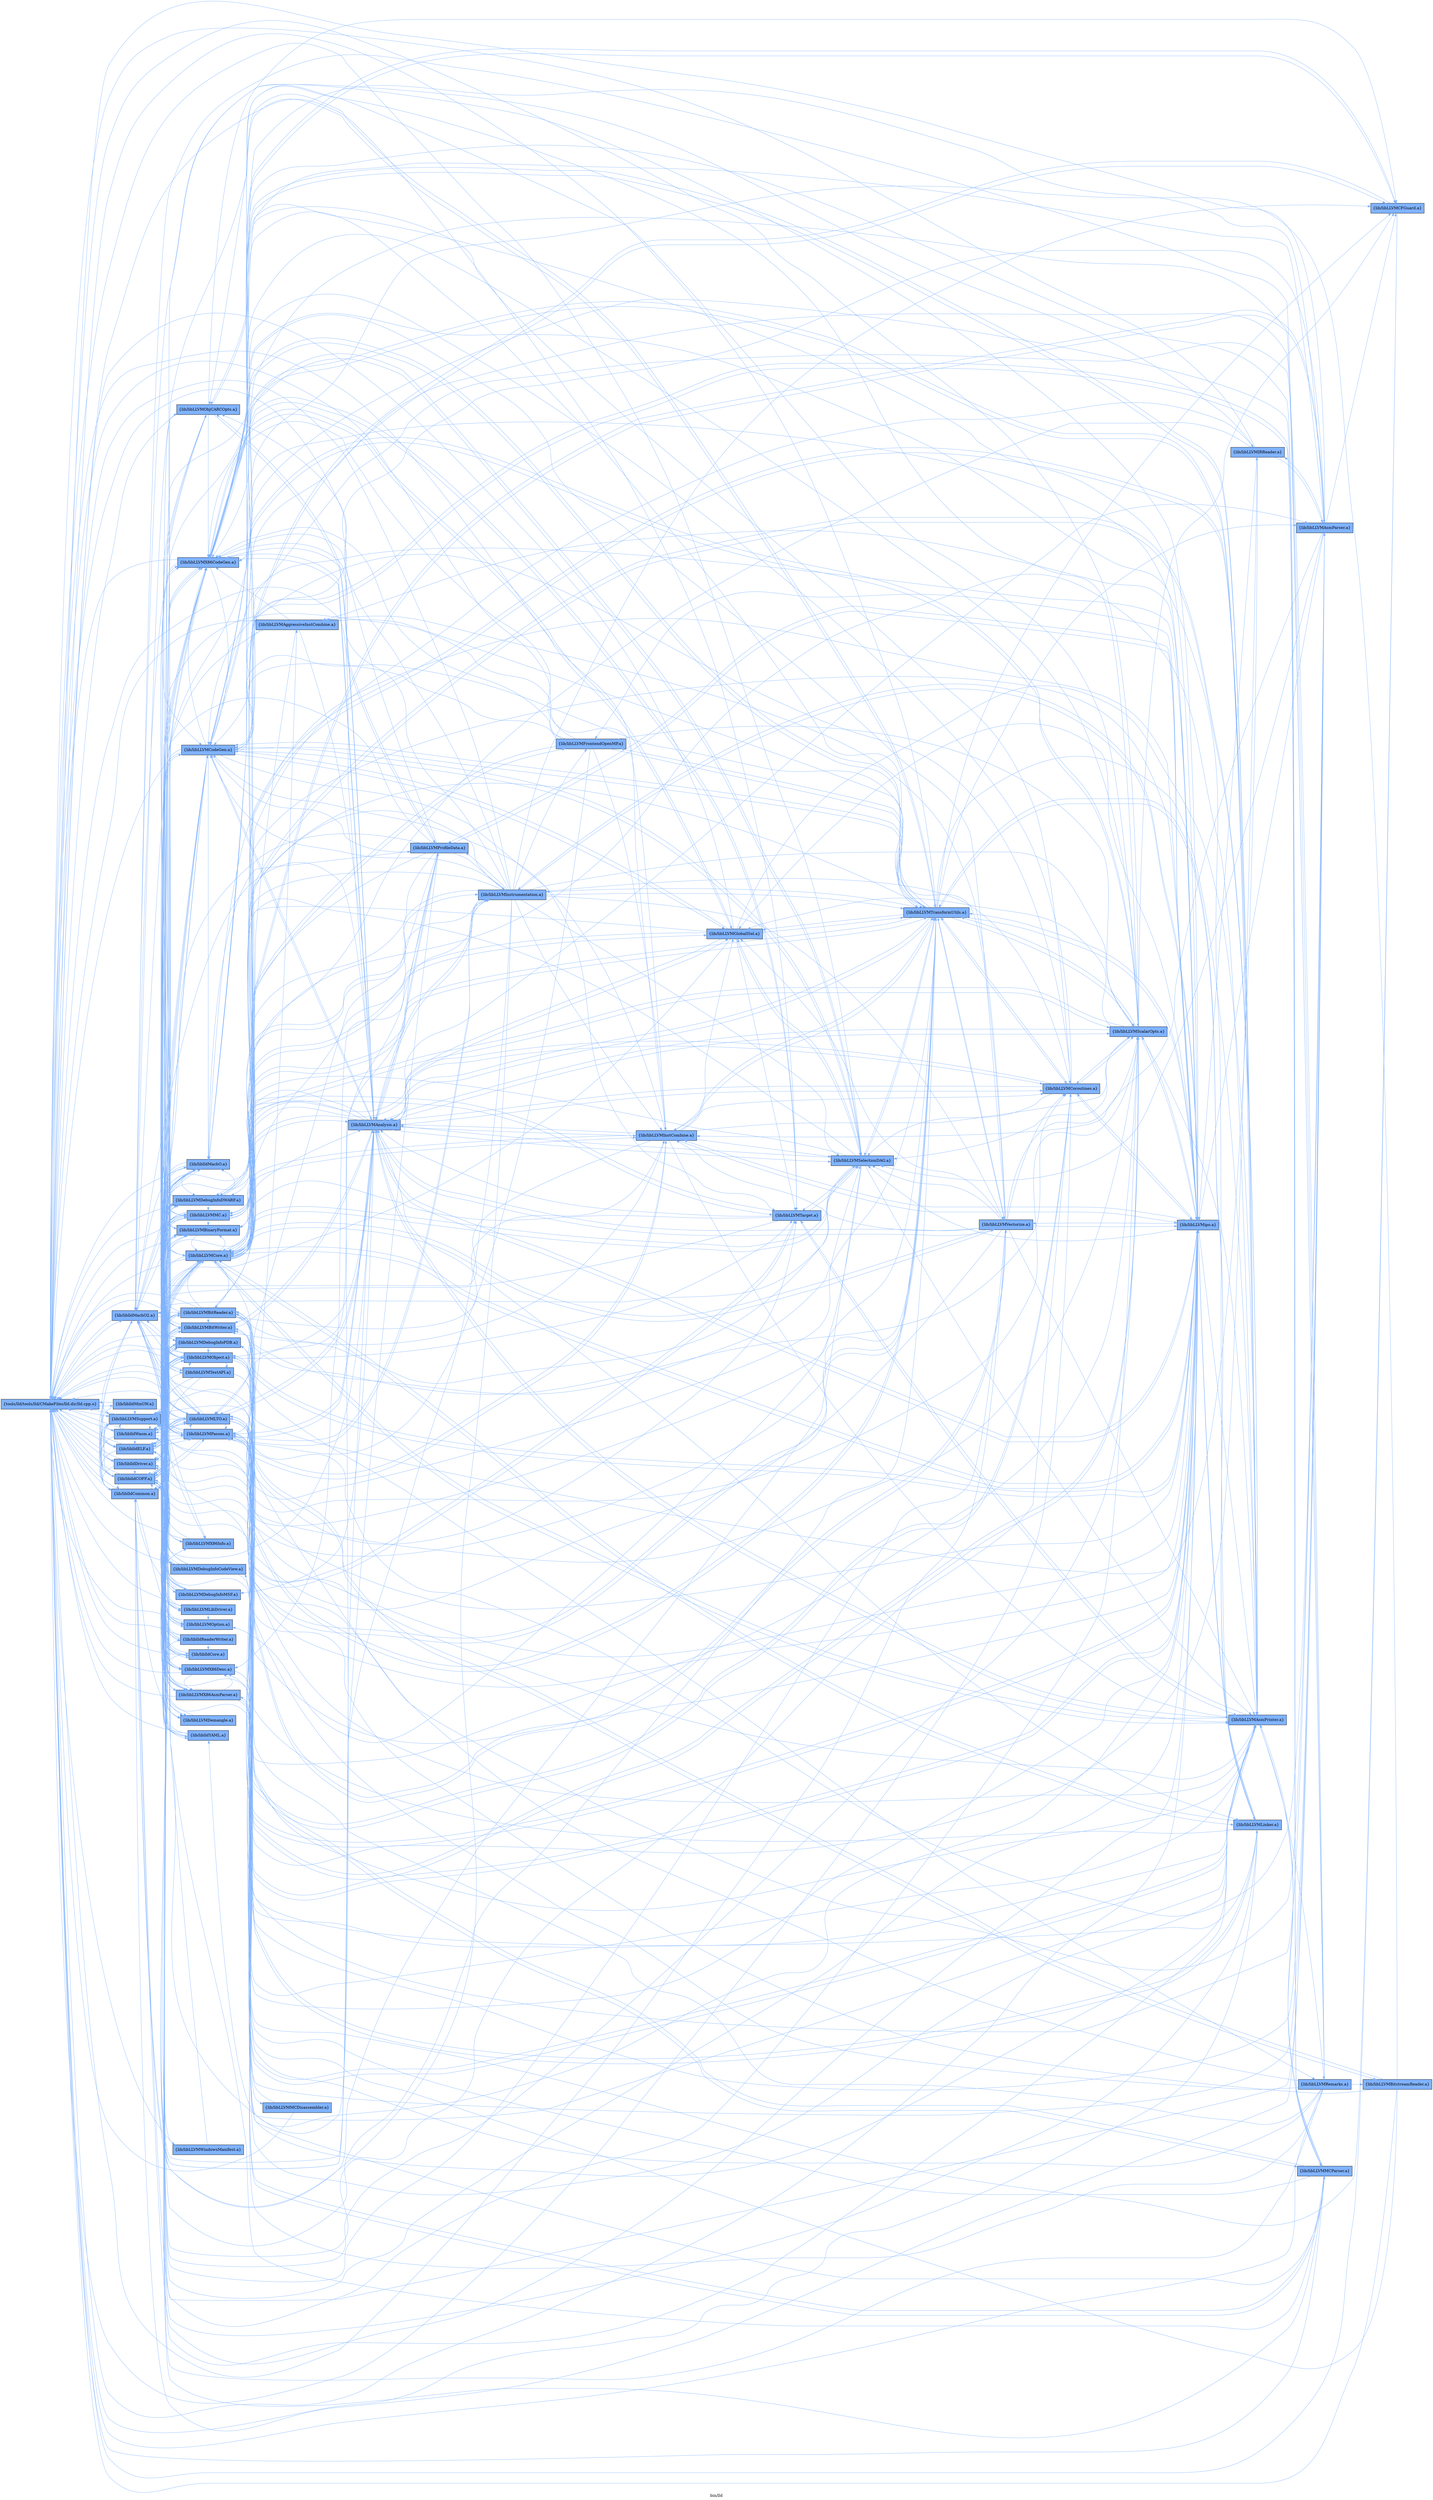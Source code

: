 digraph "bin/lld" {
	label="bin/lld";
	rankdir="LR"
	{ rank=same; Node0x563461797728;  }
	{ rank=same; Node0x56346178bdd8; Node0x56346178b8d8; Node0x56346178dbd8; Node0x56346178d6d8; Node0x56346178d1d8; Node0x56346178ccd8; Node0x5634617ad9d8; Node0x5634617adf28;  }
	{ rank=same; Node0x5634617ae3d8; Node0x5634617a5508; Node0x56346178a848; Node0x5634617aff08; Node0x563461796698; Node0x56346179fdd8; Node0x5634617a5a08; Node0x56346179e7a8; Node0x5634617b01d8; Node0x56346179e488; Node0x56346179df88; Node0x5634617a1f48; Node0x56346178ad48; Node0x5634617a20d8; Node0x56346179f8d8; Node0x5634617a43d8; Node0x5634617a34d8; Node0x5634617a69f8; Node0x563461789df8; Node0x56346179f748; Node0x5634617ac1c8; Node0x5634617ac5d8; Node0x5634617acb28; Node0x56346178d548; Node0x5634617a2b28; Node0x5634617a2fd8; Node0x563461789588;  }

	Node0x563461797728 [shape=record,shape=box,style=filled,fillcolor="0.600000,0.5,1",group=1,label="{tools/lld/tools/lld/CMakeFiles/lld.dir/lld.cpp.o}"];
	Node0x563461797728 -> Node0x56346178bdd8[color="0.600000 0.5 1"];
	Node0x563461797728 -> Node0x56346178b8d8[color="0.600000 0.5 1"];
	Node0x563461797728 -> Node0x56346178dbd8[color="0.600000 0.5 1"];
	Node0x563461797728 -> Node0x56346178d6d8[color="0.600000 0.5 1"];
	Node0x563461797728 -> Node0x56346178d1d8[color="0.600000 0.5 1"];
	Node0x563461797728 -> Node0x56346178ccd8[color="0.600000 0.5 1"];
	Node0x563461797728 -> Node0x5634617ad9d8[color="0.600000 0.5 1"];
	Node0x563461797728 -> Node0x5634617adf28[color="0.600000 0.5 1"];
	Node0x56346178bdd8 [shape=record,shape=box,style=filled,fillcolor="0.600000,0.5,1",group=1,label="{lib/libLLVMSupport.a}"];
	Node0x56346178bdd8 -> Node0x563461797728[color="0.600000 0.5 1"];
	Node0x56346178bdd8 -> Node0x56346178dbd8[color="0.600000 0.5 1"];
	Node0x56346178bdd8 -> Node0x56346178d1d8[color="0.600000 0.5 1"];
	Node0x56346178bdd8 -> Node0x56346178d6d8[color="0.600000 0.5 1"];
	Node0x56346178bdd8 -> Node0x5634617adf28[color="0.600000 0.5 1"];
	Node0x56346178bdd8 -> Node0x5634617ae3d8[color="0.600000 0.5 1"];
	Node0x56346178bdd8 -> Node0x5634617a5508[color="0.600000 0.5 1"];
	Node0x56346178bdd8 -> Node0x56346178a848[color="0.600000 0.5 1"];
	Node0x56346178bdd8 -> Node0x5634617aff08[color="0.600000 0.5 1"];
	Node0x56346178bdd8 -> Node0x563461796698[color="0.600000 0.5 1"];
	Node0x56346178b8d8 [shape=record,shape=box,style=filled,fillcolor="0.600000,0.5,1",group=1,label="{lib/liblldCommon.a}"];
	Node0x56346178b8d8 -> Node0x563461797728[color="0.600000 0.5 1"];
	Node0x56346178b8d8 -> Node0x56346178bdd8[color="0.600000 0.5 1"];
	Node0x56346178b8d8 -> Node0x56346179fdd8[color="0.600000 0.5 1"];
	Node0x56346178b8d8 -> Node0x56346178dbd8[color="0.600000 0.5 1"];
	Node0x56346178b8d8 -> Node0x5634617a5a08[color="0.600000 0.5 1"];
	Node0x56346178b8d8 -> Node0x56346179e7a8[color="0.600000 0.5 1"];
	Node0x56346178b8d8 -> Node0x56346178a848[color="0.600000 0.5 1"];
	Node0x56346178b8d8 -> Node0x563461796698[color="0.600000 0.5 1"];
	Node0x56346178dbd8 [shape=record,shape=box,style=filled,fillcolor="0.600000,0.5,1",group=1,label="{lib/liblldCOFF.a}"];
	Node0x56346178dbd8 -> Node0x563461797728[color="0.600000 0.5 1"];
	Node0x56346178dbd8 -> Node0x56346178bdd8[color="0.600000 0.5 1"];
	Node0x56346178dbd8 -> Node0x56346178b8d8[color="0.600000 0.5 1"];
	Node0x56346178dbd8 -> Node0x5634617a5508[color="0.600000 0.5 1"];
	Node0x56346178dbd8 -> Node0x5634617b01d8[color="0.600000 0.5 1"];
	Node0x56346178dbd8 -> Node0x5634617a5a08[color="0.600000 0.5 1"];
	Node0x56346178dbd8 -> Node0x56346179e488[color="0.600000 0.5 1"];
	Node0x56346178dbd8 -> Node0x56346179df88[color="0.600000 0.5 1"];
	Node0x56346178dbd8 -> Node0x5634617a1f48[color="0.600000 0.5 1"];
	Node0x56346178dbd8 -> Node0x56346178ad48[color="0.600000 0.5 1"];
	Node0x56346178dbd8 -> Node0x5634617a20d8[color="0.600000 0.5 1"];
	Node0x56346178dbd8 -> Node0x56346179f8d8[color="0.600000 0.5 1"];
	Node0x56346178dbd8 -> Node0x5634617aff08[color="0.600000 0.5 1"];
	Node0x56346178dbd8 -> Node0x5634617a43d8[color="0.600000 0.5 1"];
	Node0x56346178dbd8 -> Node0x5634617a34d8[color="0.600000 0.5 1"];
	Node0x56346178dbd8 -> Node0x5634617a69f8[color="0.600000 0.5 1"];
	Node0x56346178dbd8 -> Node0x56346179e7a8[color="0.600000 0.5 1"];
	Node0x56346178dbd8 -> Node0x563461789df8[color="0.600000 0.5 1"];
	Node0x56346178dbd8 -> Node0x56346179f748[color="0.600000 0.5 1"];
	Node0x56346178dbd8 -> Node0x563461796698[color="0.600000 0.5 1"];
	Node0x56346178d6d8 [shape=record,shape=box,style=filled,fillcolor="0.600000,0.5,1",group=1,label="{lib/liblldDriver.a}"];
	Node0x56346178d6d8 -> Node0x563461797728[color="0.600000 0.5 1"];
	Node0x56346178d6d8 -> Node0x56346178bdd8[color="0.600000 0.5 1"];
	Node0x56346178d6d8 -> Node0x56346178b8d8[color="0.600000 0.5 1"];
	Node0x56346178d6d8 -> Node0x56346178dbd8[color="0.600000 0.5 1"];
	Node0x56346178d6d8 -> Node0x5634617ae3d8[color="0.600000 0.5 1"];
	Node0x56346178d6d8 -> Node0x5634617ac1c8[color="0.600000 0.5 1"];
	Node0x56346178d6d8 -> Node0x5634617ac5d8[color="0.600000 0.5 1"];
	Node0x56346178d6d8 -> Node0x5634617acb28[color="0.600000 0.5 1"];
	Node0x56346178d6d8 -> Node0x5634617a5a08[color="0.600000 0.5 1"];
	Node0x56346178d1d8 [shape=record,shape=box,style=filled,fillcolor="0.600000,0.5,1",group=1,label="{lib/liblldELF.a}"];
	Node0x56346178d1d8 -> Node0x563461797728[color="0.600000 0.5 1"];
	Node0x56346178d1d8 -> Node0x56346178bdd8[color="0.600000 0.5 1"];
	Node0x56346178d1d8 -> Node0x56346178b8d8[color="0.600000 0.5 1"];
	Node0x56346178d1d8 -> Node0x56346178dbd8[color="0.600000 0.5 1"];
	Node0x56346178d1d8 -> Node0x5634617a5508[color="0.600000 0.5 1"];
	Node0x56346178d1d8 -> Node0x5634617a5a08[color="0.600000 0.5 1"];
	Node0x56346178d1d8 -> Node0x56346179e488[color="0.600000 0.5 1"];
	Node0x56346178d1d8 -> Node0x56346179df88[color="0.600000 0.5 1"];
	Node0x56346178d1d8 -> Node0x5634617a1f48[color="0.600000 0.5 1"];
	Node0x56346178d1d8 -> Node0x56346178ad48[color="0.600000 0.5 1"];
	Node0x56346178d1d8 -> Node0x5634617a20d8[color="0.600000 0.5 1"];
	Node0x56346178d1d8 -> Node0x56346179f8d8[color="0.600000 0.5 1"];
	Node0x56346178d1d8 -> Node0x56346179e7a8[color="0.600000 0.5 1"];
	Node0x56346178d1d8 -> Node0x563461789df8[color="0.600000 0.5 1"];
	Node0x56346178d1d8 -> Node0x56346178d548[color="0.600000 0.5 1"];
	Node0x56346178d1d8 -> Node0x5634617a34d8[color="0.600000 0.5 1"];
	Node0x56346178d1d8 -> Node0x563461796698[color="0.600000 0.5 1"];
	Node0x56346178ccd8 [shape=record,shape=box,style=filled,fillcolor="0.600000,0.5,1",group=1,label="{lib/liblldMachO2.a}"];
	Node0x56346178ccd8 -> Node0x563461797728[color="0.600000 0.5 1"];
	Node0x56346178ccd8 -> Node0x56346178bdd8[color="0.600000 0.5 1"];
	Node0x56346178ccd8 -> Node0x56346178b8d8[color="0.600000 0.5 1"];
	Node0x56346178ccd8 -> Node0x56346178dbd8[color="0.600000 0.5 1"];
	Node0x56346178ccd8 -> Node0x56346178d1d8[color="0.600000 0.5 1"];
	Node0x56346178ccd8 -> Node0x5634617a5508[color="0.600000 0.5 1"];
	Node0x56346178ccd8 -> Node0x5634617a5a08[color="0.600000 0.5 1"];
	Node0x56346178ccd8 -> Node0x56346179e488[color="0.600000 0.5 1"];
	Node0x56346178ccd8 -> Node0x56346179df88[color="0.600000 0.5 1"];
	Node0x56346178ccd8 -> Node0x5634617a1f48[color="0.600000 0.5 1"];
	Node0x56346178ccd8 -> Node0x56346178ad48[color="0.600000 0.5 1"];
	Node0x56346178ccd8 -> Node0x5634617a20d8[color="0.600000 0.5 1"];
	Node0x56346178ccd8 -> Node0x5634617a2b28[color="0.600000 0.5 1"];
	Node0x56346178ccd8 -> Node0x56346179f8d8[color="0.600000 0.5 1"];
	Node0x56346178ccd8 -> Node0x5634617a2fd8[color="0.600000 0.5 1"];
	Node0x56346178ccd8 -> Node0x56346179e7a8[color="0.600000 0.5 1"];
	Node0x56346178ccd8 -> Node0x563461789df8[color="0.600000 0.5 1"];
	Node0x56346178ccd8 -> Node0x563461789588[color="0.600000 0.5 1"];
	Node0x56346178ccd8 -> Node0x5634617a34d8[color="0.600000 0.5 1"];
	Node0x5634617ad9d8 [shape=record,shape=box,style=filled,fillcolor="0.600000,0.5,1",group=1,label="{lib/liblldMinGW.a}"];
	Node0x5634617ad9d8 -> Node0x563461797728[color="0.600000 0.5 1"];
	Node0x5634617ad9d8 -> Node0x56346178bdd8[color="0.600000 0.5 1"];
	Node0x5634617ad9d8 -> Node0x56346178b8d8[color="0.600000 0.5 1"];
	Node0x5634617ad9d8 -> Node0x56346178dbd8[color="0.600000 0.5 1"];
	Node0x5634617ad9d8 -> Node0x5634617a5a08[color="0.600000 0.5 1"];
	Node0x5634617adf28 [shape=record,shape=box,style=filled,fillcolor="0.600000,0.5,1",group=1,label="{lib/liblldWasm.a}"];
	Node0x5634617adf28 -> Node0x563461797728[color="0.600000 0.5 1"];
	Node0x5634617adf28 -> Node0x56346178bdd8[color="0.600000 0.5 1"];
	Node0x5634617adf28 -> Node0x56346178b8d8[color="0.600000 0.5 1"];
	Node0x5634617adf28 -> Node0x56346178dbd8[color="0.600000 0.5 1"];
	Node0x5634617adf28 -> Node0x5634617a5508[color="0.600000 0.5 1"];
	Node0x5634617adf28 -> Node0x5634617a5a08[color="0.600000 0.5 1"];
	Node0x5634617adf28 -> Node0x56346179e488[color="0.600000 0.5 1"];
	Node0x5634617adf28 -> Node0x56346179df88[color="0.600000 0.5 1"];
	Node0x5634617adf28 -> Node0x5634617a1f48[color="0.600000 0.5 1"];
	Node0x5634617adf28 -> Node0x56346178ad48[color="0.600000 0.5 1"];
	Node0x5634617adf28 -> Node0x5634617a20d8[color="0.600000 0.5 1"];
	Node0x5634617adf28 -> Node0x56346179f8d8[color="0.600000 0.5 1"];
	Node0x5634617adf28 -> Node0x56346178d1d8[color="0.600000 0.5 1"];
	Node0x5634617adf28 -> Node0x563461789df8[color="0.600000 0.5 1"];
	Node0x5634617adf28 -> Node0x5634617a34d8[color="0.600000 0.5 1"];
	Node0x5634617adf28 -> Node0x56346178ccd8[color="0.600000 0.5 1"];
	Node0x56346179fdd8 [shape=record,shape=box,style=filled,fillcolor="0.600000,0.5,1",group=1,label="{lib/libLLVMCore.a}"];
	Node0x56346179fdd8 -> Node0x563461797728[color="0.600000 0.5 1"];
	Node0x56346179fdd8 -> Node0x56346178bdd8[color="0.600000 0.5 1"];
	Node0x56346179fdd8 -> Node0x5634617aff08[color="0.600000 0.5 1"];
	Node0x56346179fdd8 -> Node0x56346179eca8[color="0.600000 0.5 1"];
	Node0x56346179fdd8 -> Node0x56346179d8a8[color="0.600000 0.5 1"];
	Node0x56346179fdd8 -> Node0x56346178ad48[color="0.600000 0.5 1"];
	Node0x56346179fdd8 -> Node0x56346178a848[color="0.600000 0.5 1"];
	Node0x56346179fdd8 -> Node0x56346178db88[color="0.600000 0.5 1"];
	Node0x56346179fdd8 -> Node0x56346178d548[color="0.600000 0.5 1"];
	Node0x56346179fdd8 -> Node0x5634617a6b88[color="0.600000 0.5 1"];
	Node0x56346179fdd8 -> Node0x5634617a25d8[color="0.600000 0.5 1"];
	Node0x56346179fdd8 -> Node0x56346179f8d8[color="0.600000 0.5 1"];
	Node0x56346179fdd8 -> Node0x5634617a5508[color="0.600000 0.5 1"];
	Node0x56346179fdd8 -> Node0x56346178d048[color="0.600000 0.5 1"];
	Node0x56346179fdd8 -> Node0x56346178c788[color="0.600000 0.5 1"];
	Node0x56346179fdd8 -> Node0x5634617a6c28[color="0.600000 0.5 1"];
	Node0x56346179fdd8 -> Node0x5634617a6688[color="0.600000 0.5 1"];
	Node0x56346179fdd8 -> Node0x56346178c058[color="0.600000 0.5 1"];
	Node0x56346179fdd8 -> Node0x563461789df8[color="0.600000 0.5 1"];
	Node0x56346179fdd8 -> Node0x56346178dea8[color="0.600000 0.5 1"];
	Node0x56346179fdd8 -> Node0x5634617a5cd8[color="0.600000 0.5 1"];
	Node0x56346179fdd8 -> Node0x56346178dbd8[color="0.600000 0.5 1"];
	Node0x56346179fdd8 -> Node0x563461789588[color="0.600000 0.5 1"];
	Node0x56346179fdd8 -> Node0x56346178bb08[color="0.600000 0.5 1"];
	Node0x56346179fdd8 -> Node0x56346179d3a8[color="0.600000 0.5 1"];
	Node0x56346179fdd8 -> Node0x56346178b8d8[color="0.600000 0.5 1"];
	Node0x56346179fdd8 -> Node0x5634617a07d8[color="0.600000 0.5 1"];
	Node0x56346179fdd8 -> Node0x56346178d1d8[color="0.600000 0.5 1"];
	Node0x56346179fdd8 -> Node0x5634617adf28[color="0.600000 0.5 1"];
	Node0x56346179fdd8 -> Node0x56346179f248[color="0.600000 0.5 1"];
	Node0x56346179fdd8 -> Node0x5634617a2fd8[color="0.600000 0.5 1"];
	Node0x5634617a5508 [shape=record,shape=box,style=filled,fillcolor="0.600000,0.5,1",group=1,label="{lib/libLLVMX86CodeGen.a}"];
	Node0x5634617a5508 -> Node0x563461797728[color="0.600000 0.5 1"];
	Node0x5634617a5508 -> Node0x56346178bdd8[color="0.600000 0.5 1"];
	Node0x5634617a5508 -> Node0x56346179eca8[color="0.600000 0.5 1"];
	Node0x5634617a5508 -> Node0x56346179df88[color="0.600000 0.5 1"];
	Node0x5634617a5508 -> Node0x5634617a1f48[color="0.600000 0.5 1"];
	Node0x5634617a5508 -> Node0x56346178a848[color="0.600000 0.5 1"];
	Node0x5634617a5508 -> Node0x5634617a34d8[color="0.600000 0.5 1"];
	Node0x5634617a5508 -> Node0x56346179fdd8[color="0.600000 0.5 1"];
	Node0x5634617a5508 -> Node0x56346178dbd8[color="0.600000 0.5 1"];
	Node0x5634617a5508 -> Node0x5634617a5a08[color="0.600000 0.5 1"];
	Node0x5634617a5508 -> Node0x563461789c68[color="0.600000 0.5 1"];
	Node0x5634617a5508 -> Node0x56346179d8a8[color="0.600000 0.5 1"];
	Node0x5634617a5508 -> Node0x5634617a25d8[color="0.600000 0.5 1"];
	Node0x5634617a5508 -> Node0x56346179f248[color="0.600000 0.5 1"];
	Node0x5634617a5508 -> Node0x56346179d3a8[color="0.600000 0.5 1"];
	Node0x5634617a5508 -> Node0x56346178d1d8[color="0.600000 0.5 1"];
	Node0x5634617a5508 -> Node0x5634617a3f28[color="0.600000 0.5 1"];
	Node0x5634617a5508 -> Node0x5634617a6b88[color="0.600000 0.5 1"];
	Node0x5634617b01d8 [shape=record,shape=box,style=filled,fillcolor="0.600000,0.5,1",group=1,label="{lib/libLLVMLibDriver.a}"];
	Node0x5634617b01d8 -> Node0x563461797728[color="0.600000 0.5 1"];
	Node0x5634617b01d8 -> Node0x56346178bdd8[color="0.600000 0.5 1"];
	Node0x5634617b01d8 -> Node0x56346178dbd8[color="0.600000 0.5 1"];
	Node0x5634617b01d8 -> Node0x5634617a5a08[color="0.600000 0.5 1"];
	Node0x5634617b01d8 -> Node0x5634617a20d8[color="0.600000 0.5 1"];
	Node0x5634617b01d8 -> Node0x5634617a2fd8[color="0.600000 0.5 1"];
	Node0x5634617b01d8 -> Node0x56346179f8d8[color="0.600000 0.5 1"];
	Node0x5634617a5a08 [shape=record,shape=box,style=filled,fillcolor="0.600000,0.5,1",group=1,label="{lib/libLLVMOption.a}"];
	Node0x5634617a5a08 -> Node0x563461797728[color="0.600000 0.5 1"];
	Node0x5634617a5a08 -> Node0x56346178bdd8[color="0.600000 0.5 1"];
	Node0x5634617a5a08 -> Node0x56346178dbd8[color="0.600000 0.5 1"];
	Node0x56346179e488 [shape=record,shape=box,style=filled,fillcolor="0.600000,0.5,1",group=1,label="{lib/libLLVMX86AsmParser.a}"];
	Node0x56346179e488 -> Node0x563461797728[color="0.600000 0.5 1"];
	Node0x56346179e488 -> Node0x56346178bdd8[color="0.600000 0.5 1"];
	Node0x56346179e488 -> Node0x56346179eca8[color="0.600000 0.5 1"];
	Node0x56346179e488 -> Node0x56346179df88[color="0.600000 0.5 1"];
	Node0x56346179e488 -> Node0x5634617a1f48[color="0.600000 0.5 1"];
	Node0x56346179e488 -> Node0x5634617a39d8[color="0.600000 0.5 1"];
	Node0x56346179e488 -> Node0x5634617a34d8[color="0.600000 0.5 1"];
	Node0x56346179df88 [shape=record,shape=box,style=filled,fillcolor="0.600000,0.5,1",group=1,label="{lib/libLLVMX86Desc.a}"];
	Node0x56346179df88 -> Node0x563461797728[color="0.600000 0.5 1"];
	Node0x56346179df88 -> Node0x56346178bdd8[color="0.600000 0.5 1"];
	Node0x56346179df88 -> Node0x56346178d6d8[color="0.600000 0.5 1"];
	Node0x56346179df88 -> Node0x5634617ae3d8[color="0.600000 0.5 1"];
	Node0x56346179df88 -> Node0x5634617a34d8[color="0.600000 0.5 1"];
	Node0x56346179df88 -> Node0x5634617a5508[color="0.600000 0.5 1"];
	Node0x56346179df88 -> Node0x5634617a0fa8[color="0.600000 0.5 1"];
	Node0x56346179df88 -> Node0x5634617a1f48[color="0.600000 0.5 1"];
	Node0x56346179df88 -> Node0x56346179e488[color="0.600000 0.5 1"];
	Node0x56346179df88 -> Node0x56346179f8d8[color="0.600000 0.5 1"];
	Node0x56346179df88 -> Node0x56346179eca8[color="0.600000 0.5 1"];
	Node0x5634617a1f48 [shape=record,shape=box,style=filled,fillcolor="0.600000,0.5,1",group=1,label="{lib/libLLVMX86Info.a}"];
	Node0x5634617a1f48 -> Node0x563461797728[color="0.600000 0.5 1"];
	Node0x5634617a1f48 -> Node0x56346178bdd8[color="0.600000 0.5 1"];
	Node0x56346178ad48 [shape=record,shape=box,style=filled,fillcolor="0.600000,0.5,1",group=1,label="{lib/libLLVMLTO.a}"];
	Node0x56346178ad48 -> Node0x563461797728[color="0.600000 0.5 1"];
	Node0x56346178ad48 -> Node0x56346178bdd8[color="0.600000 0.5 1"];
	Node0x56346178ad48 -> Node0x56346178dbd8[color="0.600000 0.5 1"];
	Node0x56346178ad48 -> Node0x56346178b8d8[color="0.600000 0.5 1"];
	Node0x56346178ad48 -> Node0x56346178d6d8[color="0.600000 0.5 1"];
	Node0x56346178ad48 -> Node0x56346178d1d8[color="0.600000 0.5 1"];
	Node0x56346178ad48 -> Node0x5634617ae3d8[color="0.600000 0.5 1"];
	Node0x56346178ad48 -> Node0x5634617a5508[color="0.600000 0.5 1"];
	Node0x56346178ad48 -> Node0x56346179eca8[color="0.600000 0.5 1"];
	Node0x56346178ad48 -> Node0x56346179e7a8[color="0.600000 0.5 1"];
	Node0x56346178ad48 -> Node0x56346179df88[color="0.600000 0.5 1"];
	Node0x56346178ad48 -> Node0x56346178db88[color="0.600000 0.5 1"];
	Node0x56346178ad48 -> Node0x56346178d548[color="0.600000 0.5 1"];
	Node0x56346178ad48 -> Node0x56346178c058[color="0.600000 0.5 1"];
	Node0x56346178ad48 -> Node0x5634617a25d8[color="0.600000 0.5 1"];
	Node0x56346178ad48 -> Node0x5634617a20d8[color="0.600000 0.5 1"];
	Node0x56346178ad48 -> Node0x5634617a2fd8[color="0.600000 0.5 1"];
	Node0x56346178ad48 -> Node0x56346179fdd8[color="0.600000 0.5 1"];
	Node0x56346178ad48 -> Node0x56346178ccd8[color="0.600000 0.5 1"];
	Node0x56346178ad48 -> Node0x563461789df8[color="0.600000 0.5 1"];
	Node0x56346178ad48 -> Node0x563461789c68[color="0.600000 0.5 1"];
	Node0x56346178ad48 -> Node0x5634617a6b88[color="0.600000 0.5 1"];
	Node0x56346178ad48 -> Node0x5634617a34d8[color="0.600000 0.5 1"];
	Node0x5634617a20d8 [shape=record,shape=box,style=filled,fillcolor="0.600000,0.5,1",group=1,label="{lib/libLLVMObject.a}"];
	Node0x5634617a20d8 -> Node0x563461797728[color="0.600000 0.5 1"];
	Node0x5634617a20d8 -> Node0x56346178bdd8[color="0.600000 0.5 1"];
	Node0x5634617a20d8 -> Node0x56346178dbd8[color="0.600000 0.5 1"];
	Node0x5634617a20d8 -> Node0x56346178ccd8[color="0.600000 0.5 1"];
	Node0x5634617a20d8 -> Node0x5634617b01d8[color="0.600000 0.5 1"];
	Node0x5634617a20d8 -> Node0x56346178d1d8[color="0.600000 0.5 1"];
	Node0x5634617a20d8 -> Node0x5634617ae3d8[color="0.600000 0.5 1"];
	Node0x5634617a20d8 -> Node0x56346179fdd8[color="0.600000 0.5 1"];
	Node0x5634617a20d8 -> Node0x56346179f8d8[color="0.600000 0.5 1"];
	Node0x5634617a20d8 -> Node0x5634617a34d8[color="0.600000 0.5 1"];
	Node0x5634617a20d8 -> Node0x56346178b8d8[color="0.600000 0.5 1"];
	Node0x5634617a20d8 -> Node0x56346178ad48[color="0.600000 0.5 1"];
	Node0x5634617a20d8 -> Node0x5634617a2fd8[color="0.600000 0.5 1"];
	Node0x5634617a20d8 -> Node0x5634617a5508[color="0.600000 0.5 1"];
	Node0x5634617a20d8 -> Node0x56346178d548[color="0.600000 0.5 1"];
	Node0x5634617a20d8 -> Node0x56346179e7a8[color="0.600000 0.5 1"];
	Node0x5634617a20d8 -> Node0x563461789c68[color="0.600000 0.5 1"];
	Node0x5634617a20d8 -> Node0x56346179eca8[color="0.600000 0.5 1"];
	Node0x5634617a20d8 -> Node0x5634617a39d8[color="0.600000 0.5 1"];
	Node0x5634617a20d8 -> Node0x56346178db88[color="0.600000 0.5 1"];
	Node0x5634617a20d8 -> Node0x56346179e488[color="0.600000 0.5 1"];
	Node0x5634617a20d8 -> Node0x56346179df88[color="0.600000 0.5 1"];
	Node0x5634617a20d8 -> Node0x5634617a2b28[color="0.600000 0.5 1"];
	Node0x5634617a20d8 -> Node0x56346178d6d8[color="0.600000 0.5 1"];
	Node0x5634617a20d8 -> Node0x5634617adf28[color="0.600000 0.5 1"];
	Node0x5634617a20d8 -> Node0x5634617a6b88[color="0.600000 0.5 1"];
	Node0x56346179f8d8 [shape=record,shape=box,style=filled,fillcolor="0.600000,0.5,1",group=1,label="{lib/libLLVMBinaryFormat.a}"];
	Node0x56346179f8d8 -> Node0x563461797728[color="0.600000 0.5 1"];
	Node0x56346179f8d8 -> Node0x56346178bdd8[color="0.600000 0.5 1"];
	Node0x56346179f8d8 -> Node0x56346179fdd8[color="0.600000 0.5 1"];
	Node0x56346179f8d8 -> Node0x56346179e7a8[color="0.600000 0.5 1"];
	Node0x5634617aff08 [shape=record,shape=box,style=filled,fillcolor="0.600000,0.5,1",group=1,label="{lib/libLLVMDebugInfoPDB.a}"];
	Node0x5634617aff08 -> Node0x563461797728[color="0.600000 0.5 1"];
	Node0x5634617aff08 -> Node0x56346178bdd8[color="0.600000 0.5 1"];
	Node0x5634617aff08 -> Node0x56346178dbd8[color="0.600000 0.5 1"];
	Node0x5634617aff08 -> Node0x56346179f748[color="0.600000 0.5 1"];
	Node0x5634617aff08 -> Node0x5634617a43d8[color="0.600000 0.5 1"];
	Node0x5634617aff08 -> Node0x56346178b8d8[color="0.600000 0.5 1"];
	Node0x5634617aff08 -> Node0x5634617a20d8[color="0.600000 0.5 1"];
	Node0x5634617aff08 -> Node0x56346179f8d8[color="0.600000 0.5 1"];
	Node0x5634617aff08 -> Node0x56346178d1d8[color="0.600000 0.5 1"];
	Node0x5634617a43d8 [shape=record,shape=box,style=filled,fillcolor="0.600000,0.5,1",group=1,label="{lib/libLLVMDebugInfoCodeView.a}"];
	Node0x5634617a43d8 -> Node0x563461797728[color="0.600000 0.5 1"];
	Node0x5634617a43d8 -> Node0x56346178bdd8[color="0.600000 0.5 1"];
	Node0x5634617a43d8 -> Node0x56346178dbd8[color="0.600000 0.5 1"];
	Node0x5634617a43d8 -> Node0x5634617aff08[color="0.600000 0.5 1"];
	Node0x5634617a43d8 -> Node0x56346179eca8[color="0.600000 0.5 1"];
	Node0x5634617a43d8 -> Node0x56346178a848[color="0.600000 0.5 1"];
	Node0x5634617a43d8 -> Node0x56346178d1d8[color="0.600000 0.5 1"];
	Node0x5634617a43d8 -> Node0x5634617adf28[color="0.600000 0.5 1"];
	Node0x5634617a43d8 -> Node0x56346178ccd8[color="0.600000 0.5 1"];
	Node0x5634617a43d8 -> Node0x5634617ae3d8[color="0.600000 0.5 1"];
	Node0x5634617a34d8 [shape=record,shape=box,style=filled,fillcolor="0.600000,0.5,1",group=1,label="{lib/libLLVMMC.a}"];
	Node0x5634617a34d8 -> Node0x563461797728[color="0.600000 0.5 1"];
	Node0x5634617a34d8 -> Node0x56346178bdd8[color="0.600000 0.5 1"];
	Node0x5634617a34d8 -> Node0x56346179df88[color="0.600000 0.5 1"];
	Node0x5634617a34d8 -> Node0x56346178dbd8[color="0.600000 0.5 1"];
	Node0x5634617a34d8 -> Node0x56346179eca8[color="0.600000 0.5 1"];
	Node0x5634617a34d8 -> Node0x56346178a848[color="0.600000 0.5 1"];
	Node0x5634617a34d8 -> Node0x5634617a39d8[color="0.600000 0.5 1"];
	Node0x5634617a34d8 -> Node0x5634617a20d8[color="0.600000 0.5 1"];
	Node0x5634617a34d8 -> Node0x56346179e488[color="0.600000 0.5 1"];
	Node0x5634617a34d8 -> Node0x5634617aff08[color="0.600000 0.5 1"];
	Node0x5634617a34d8 -> Node0x5634617a5508[color="0.600000 0.5 1"];
	Node0x5634617a34d8 -> Node0x563461789c68[color="0.600000 0.5 1"];
	Node0x5634617a34d8 -> Node0x5634617aeba8[color="0.600000 0.5 1"];
	Node0x5634617a34d8 -> Node0x56346179f8d8[color="0.600000 0.5 1"];
	Node0x5634617a34d8 -> Node0x56346178d1d8[color="0.600000 0.5 1"];
	Node0x5634617a34d8 -> Node0x5634617adf28[color="0.600000 0.5 1"];
	Node0x5634617a69f8 [shape=record,shape=box,style=filled,fillcolor="0.600000,0.5,1",group=1,label="{lib/libLLVMWindowsManifest.a}"];
	Node0x5634617a69f8 -> Node0x563461797728[color="0.600000 0.5 1"];
	Node0x5634617a69f8 -> Node0x56346178bdd8[color="0.600000 0.5 1"];
	Node0x56346179e7a8 [shape=record,shape=box,style=filled,fillcolor="0.600000,0.5,1",group=1,label="{lib/libLLVMDebugInfoDWARF.a}"];
	Node0x56346179e7a8 -> Node0x563461797728[color="0.600000 0.5 1"];
	Node0x56346179e7a8 -> Node0x56346178bdd8[color="0.600000 0.5 1"];
	Node0x56346179e7a8 -> Node0x56346178dbd8[color="0.600000 0.5 1"];
	Node0x56346179e7a8 -> Node0x56346178b8d8[color="0.600000 0.5 1"];
	Node0x56346179e7a8 -> Node0x56346178d1d8[color="0.600000 0.5 1"];
	Node0x56346179e7a8 -> Node0x5634617aff08[color="0.600000 0.5 1"];
	Node0x56346179e7a8 -> Node0x56346179eca8[color="0.600000 0.5 1"];
	Node0x56346179e7a8 -> Node0x5634617a20d8[color="0.600000 0.5 1"];
	Node0x56346179e7a8 -> Node0x56346179f8d8[color="0.600000 0.5 1"];
	Node0x56346179e7a8 -> Node0x5634617ae3d8[color="0.600000 0.5 1"];
	Node0x56346179e7a8 -> Node0x56346178d6d8[color="0.600000 0.5 1"];
	Node0x56346179e7a8 -> Node0x56346178ccd8[color="0.600000 0.5 1"];
	Node0x56346179e7a8 -> Node0x5634617a34d8[color="0.600000 0.5 1"];
	Node0x56346179e7a8 -> Node0x5634617a5508[color="0.600000 0.5 1"];
	Node0x56346179e7a8 -> Node0x5634617adf28[color="0.600000 0.5 1"];
	Node0x563461789df8 [shape=record,shape=box,style=filled,fillcolor="0.600000,0.5,1",group=1,label="{lib/libLLVMPasses.a}"];
	Node0x563461789df8 -> Node0x563461797728[color="0.600000 0.5 1"];
	Node0x563461789df8 -> Node0x56346178bdd8[color="0.600000 0.5 1"];
	Node0x563461789df8 -> Node0x56346178dbd8[color="0.600000 0.5 1"];
	Node0x563461789df8 -> Node0x56346178d1d8[color="0.600000 0.5 1"];
	Node0x563461789df8 -> Node0x5634617a5508[color="0.600000 0.5 1"];
	Node0x563461789df8 -> Node0x56346178ccd8[color="0.600000 0.5 1"];
	Node0x563461789df8 -> Node0x5634617adf28[color="0.600000 0.5 1"];
	Node0x563461789df8 -> Node0x563461789c68[color="0.600000 0.5 1"];
	Node0x563461789df8 -> Node0x563461789588[color="0.600000 0.5 1"];
	Node0x563461789df8 -> Node0x56346178ad48[color="0.600000 0.5 1"];
	Node0x563461789df8 -> Node0x56346178a848[color="0.600000 0.5 1"];
	Node0x563461789df8 -> Node0x56346178dea8[color="0.600000 0.5 1"];
	Node0x563461789df8 -> Node0x56346178db88[color="0.600000 0.5 1"];
	Node0x563461789df8 -> Node0x56346178d048[color="0.600000 0.5 1"];
	Node0x563461789df8 -> Node0x56346178caf8[color="0.600000 0.5 1"];
	Node0x563461789df8 -> Node0x56346178c788[color="0.600000 0.5 1"];
	Node0x563461789df8 -> Node0x5634617a5cd8[color="0.600000 0.5 1"];
	Node0x563461789df8 -> Node0x5634617a6c28[color="0.600000 0.5 1"];
	Node0x563461789df8 -> Node0x5634617a6b88[color="0.600000 0.5 1"];
	Node0x563461789df8 -> Node0x5634617a25d8[color="0.600000 0.5 1"];
	Node0x563461789df8 -> Node0x56346179fdd8[color="0.600000 0.5 1"];
	Node0x563461789df8 -> Node0x56346179e7a8[color="0.600000 0.5 1"];
	Node0x56346178a848 [shape=record,shape=box,style=filled,fillcolor="0.600000,0.5,1",group=1,label="{lib/libLLVMCodeGen.a}"];
	Node0x56346178a848 -> Node0x563461797728[color="0.600000 0.5 1"];
	Node0x56346178a848 -> Node0x56346178bdd8[color="0.600000 0.5 1"];
	Node0x56346178a848 -> Node0x5634617a5508[color="0.600000 0.5 1"];
	Node0x56346178a848 -> Node0x56346179d8a8[color="0.600000 0.5 1"];
	Node0x56346178a848 -> Node0x5634617a25d8[color="0.600000 0.5 1"];
	Node0x56346178a848 -> Node0x56346179fdd8[color="0.600000 0.5 1"];
	Node0x56346178a848 -> Node0x5634617a34d8[color="0.600000 0.5 1"];
	Node0x56346178a848 -> Node0x56346178dbd8[color="0.600000 0.5 1"];
	Node0x56346178a848 -> Node0x56346178d1d8[color="0.600000 0.5 1"];
	Node0x56346178a848 -> Node0x56346179eca8[color="0.600000 0.5 1"];
	Node0x56346178a848 -> Node0x56346179f248[color="0.600000 0.5 1"];
	Node0x56346178a848 -> Node0x5634617a6b88[color="0.600000 0.5 1"];
	Node0x56346178a848 -> Node0x563461789c68[color="0.600000 0.5 1"];
	Node0x56346178a848 -> Node0x56346179df88[color="0.600000 0.5 1"];
	Node0x56346178a848 -> Node0x5634617ae3d8[color="0.600000 0.5 1"];
	Node0x56346178a848 -> Node0x56346179f748[color="0.600000 0.5 1"];
	Node0x56346178a848 -> Node0x5634617ac5d8[color="0.600000 0.5 1"];
	Node0x56346178a848 -> Node0x56346178ad48[color="0.600000 0.5 1"];
	Node0x56346178a848 -> Node0x5634617a3f28[color="0.600000 0.5 1"];
	Node0x56346178a848 -> Node0x56346178d048[color="0.600000 0.5 1"];
	Node0x56346178a848 -> Node0x5634617aff08[color="0.600000 0.5 1"];
	Node0x563461796698 [shape=record,shape=box,style=filled,fillcolor="0.600000,0.5,1",group=1,label="{lib/libLLVMDemangle.a}"];
	Node0x563461796698 -> Node0x56346178bdd8[color="0.600000 0.5 1"];
	Node0x56346179f748 [shape=record,shape=box,style=filled,fillcolor="0.600000,0.5,1",group=1,label="{lib/libLLVMDebugInfoMSF.a}"];
	Node0x56346179f748 -> Node0x563461797728[color="0.600000 0.5 1"];
	Node0x56346179f748 -> Node0x56346178bdd8[color="0.600000 0.5 1"];
	Node0x56346179f748 -> Node0x56346178dbd8[color="0.600000 0.5 1"];
	Node0x56346179f748 -> Node0x5634617aff08[color="0.600000 0.5 1"];
	Node0x56346179f748 -> Node0x56346178b8d8[color="0.600000 0.5 1"];
	Node0x56346179f748 -> Node0x56346178d1d8[color="0.600000 0.5 1"];
	Node0x5634617ae3d8 [shape=record,shape=box,style=filled,fillcolor="0.600000,0.5,1",group=1,label="{lib/liblldMachO.a}"];
	Node0x5634617ae3d8 -> Node0x563461797728[color="0.600000 0.5 1"];
	Node0x5634617ae3d8 -> Node0x56346178bdd8[color="0.600000 0.5 1"];
	Node0x5634617ae3d8 -> Node0x56346178b8d8[color="0.600000 0.5 1"];
	Node0x5634617ae3d8 -> Node0x56346178dbd8[color="0.600000 0.5 1"];
	Node0x5634617ae3d8 -> Node0x56346178d6d8[color="0.600000 0.5 1"];
	Node0x5634617ae3d8 -> Node0x5634617acb28[color="0.600000 0.5 1"];
	Node0x5634617ae3d8 -> Node0x563461796698[color="0.600000 0.5 1"];
	Node0x5634617ae3d8 -> Node0x56346178ccd8[color="0.600000 0.5 1"];
	Node0x5634617ae3d8 -> Node0x5634617a20d8[color="0.600000 0.5 1"];
	Node0x5634617ae3d8 -> Node0x5634617a2b28[color="0.600000 0.5 1"];
	Node0x5634617ae3d8 -> Node0x56346179e7a8[color="0.600000 0.5 1"];
	Node0x5634617ae3d8 -> Node0x5634617ac5d8[color="0.600000 0.5 1"];
	Node0x5634617ae3d8 -> Node0x56346178d1d8[color="0.600000 0.5 1"];
	Node0x5634617ac1c8 [shape=record,shape=box,style=filled,fillcolor="0.600000,0.5,1",group=1,label="{lib/liblldReaderWriter.a}"];
	Node0x5634617ac1c8 -> Node0x563461797728[color="0.600000 0.5 1"];
	Node0x5634617ac1c8 -> Node0x56346178bdd8[color="0.600000 0.5 1"];
	Node0x5634617ac1c8 -> Node0x56346178dbd8[color="0.600000 0.5 1"];
	Node0x5634617ac1c8 -> Node0x56346178d6d8[color="0.600000 0.5 1"];
	Node0x5634617ac1c8 -> Node0x5634617acb28[color="0.600000 0.5 1"];
	Node0x5634617ac1c8 -> Node0x5634617a20d8[color="0.600000 0.5 1"];
	Node0x5634617ac5d8 [shape=record,shape=box,style=filled,fillcolor="0.600000,0.5,1",group=1,label="{lib/liblldYAML.a}"];
	Node0x5634617ac5d8 -> Node0x563461797728[color="0.600000 0.5 1"];
	Node0x5634617ac5d8 -> Node0x56346178bdd8[color="0.600000 0.5 1"];
	Node0x5634617ac5d8 -> Node0x56346178d6d8[color="0.600000 0.5 1"];
	Node0x5634617ac5d8 -> Node0x5634617ae3d8[color="0.600000 0.5 1"];
	Node0x5634617ac5d8 -> Node0x5634617ac1c8[color="0.600000 0.5 1"];
	Node0x5634617ac5d8 -> Node0x5634617acb28[color="0.600000 0.5 1"];
	Node0x5634617acb28 [shape=record,shape=box,style=filled,fillcolor="0.600000,0.5,1",group=1,label="{lib/liblldCore.a}"];
	Node0x5634617acb28 -> Node0x563461797728[color="0.600000 0.5 1"];
	Node0x5634617acb28 -> Node0x56346178bdd8[color="0.600000 0.5 1"];
	Node0x5634617acb28 -> Node0x5634617ae3d8[color="0.600000 0.5 1"];
	Node0x5634617acb28 -> Node0x56346178d6d8[color="0.600000 0.5 1"];
	Node0x5634617acb28 -> Node0x56346179f8d8[color="0.600000 0.5 1"];
	Node0x5634617acb28 -> Node0x56346178ccd8[color="0.600000 0.5 1"];
	Node0x5634617acb28 -> Node0x56346178d1d8[color="0.600000 0.5 1"];
	Node0x56346178d548 [shape=record,shape=box,style=filled,fillcolor="0.600000,0.5,1",group=1,label="{lib/libLLVMBitWriter.a}"];
	Node0x56346178d548 -> Node0x563461797728[color="0.600000 0.5 1"];
	Node0x56346178d548 -> Node0x56346178bdd8[color="0.600000 0.5 1"];
	Node0x56346178d548 -> Node0x56346178d1d8[color="0.600000 0.5 1"];
	Node0x56346178d548 -> Node0x5634617a5508[color="0.600000 0.5 1"];
	Node0x56346178d548 -> Node0x56346179eca8[color="0.600000 0.5 1"];
	Node0x56346178d548 -> Node0x56346179d8a8[color="0.600000 0.5 1"];
	Node0x56346178d548 -> Node0x56346178ad48[color="0.600000 0.5 1"];
	Node0x56346178d548 -> Node0x56346178a848[color="0.600000 0.5 1"];
	Node0x56346178d548 -> Node0x5634617a25d8[color="0.600000 0.5 1"];
	Node0x56346178d548 -> Node0x5634617a20d8[color="0.600000 0.5 1"];
	Node0x56346178d548 -> Node0x5634617a34d8[color="0.600000 0.5 1"];
	Node0x56346178d548 -> Node0x56346179fdd8[color="0.600000 0.5 1"];
	Node0x5634617a2b28 [shape=record,shape=box,style=filled,fillcolor="0.600000,0.5,1",group=1,label="{lib/libLLVMTextAPI.a}"];
	Node0x5634617a2b28 -> Node0x563461797728[color="0.600000 0.5 1"];
	Node0x5634617a2b28 -> Node0x56346178bdd8[color="0.600000 0.5 1"];
	Node0x5634617a2b28 -> Node0x5634617ae3d8[color="0.600000 0.5 1"];
	Node0x5634617a2b28 -> Node0x5634617ac5d8[color="0.600000 0.5 1"];
	Node0x5634617a2b28 -> Node0x56346178db88[color="0.600000 0.5 1"];
	Node0x5634617a2b28 -> Node0x5634617a20d8[color="0.600000 0.5 1"];
	Node0x5634617a2b28 -> Node0x56346178b8d8[color="0.600000 0.5 1"];
	Node0x5634617a2b28 -> Node0x5634617a6b88[color="0.600000 0.5 1"];
	Node0x5634617a2fd8 [shape=record,shape=box,style=filled,fillcolor="0.600000,0.5,1",group=1,label="{lib/libLLVMBitReader.a}"];
	Node0x5634617a2fd8 -> Node0x563461797728[color="0.600000 0.5 1"];
	Node0x5634617a2fd8 -> Node0x56346178bdd8[color="0.600000 0.5 1"];
	Node0x5634617a2fd8 -> Node0x56346178dbd8[color="0.600000 0.5 1"];
	Node0x5634617a2fd8 -> Node0x56346178d1d8[color="0.600000 0.5 1"];
	Node0x5634617a2fd8 -> Node0x5634617a5508[color="0.600000 0.5 1"];
	Node0x5634617a2fd8 -> Node0x56346178ccd8[color="0.600000 0.5 1"];
	Node0x5634617a2fd8 -> Node0x5634617ae3d8[color="0.600000 0.5 1"];
	Node0x5634617a2fd8 -> Node0x563461789df8[color="0.600000 0.5 1"];
	Node0x5634617a2fd8 -> Node0x56346179d8a8[color="0.600000 0.5 1"];
	Node0x5634617a2fd8 -> Node0x56346178ad48[color="0.600000 0.5 1"];
	Node0x5634617a2fd8 -> Node0x56346178a848[color="0.600000 0.5 1"];
	Node0x5634617a2fd8 -> Node0x56346178dea8[color="0.600000 0.5 1"];
	Node0x5634617a2fd8 -> Node0x56346178db88[color="0.600000 0.5 1"];
	Node0x5634617a2fd8 -> Node0x56346178c788[color="0.600000 0.5 1"];
	Node0x5634617a2fd8 -> Node0x5634617a6688[color="0.600000 0.5 1"];
	Node0x5634617a2fd8 -> Node0x5634617a6c28[color="0.600000 0.5 1"];
	Node0x5634617a2fd8 -> Node0x5634617a25d8[color="0.600000 0.5 1"];
	Node0x5634617a2fd8 -> Node0x5634617a20d8[color="0.600000 0.5 1"];
	Node0x5634617a2fd8 -> Node0x56346179fdd8[color="0.600000 0.5 1"];
	Node0x5634617a2fd8 -> Node0x563461799848[color="0.600000 0.5 1"];
	Node0x5634617a2fd8 -> Node0x56346178b8d8[color="0.600000 0.5 1"];
	Node0x5634617a2fd8 -> Node0x56346178d548[color="0.600000 0.5 1"];
	Node0x563461789588 [shape=record,shape=box,style=filled,fillcolor="0.600000,0.5,1",group=1,label="{lib/libLLVMObjCARCOpts.a}"];
	Node0x563461789588 -> Node0x563461797728[color="0.600000 0.5 1"];
	Node0x563461789588 -> Node0x56346178bdd8[color="0.600000 0.5 1"];
	Node0x563461789588 -> Node0x5634617a5508[color="0.600000 0.5 1"];
	Node0x563461789588 -> Node0x563461789df8[color="0.600000 0.5 1"];
	Node0x563461789588 -> Node0x56346179d3a8[color="0.600000 0.5 1"];
	Node0x563461789588 -> Node0x56346178a848[color="0.600000 0.5 1"];
	Node0x563461789588 -> Node0x5634617a6b88[color="0.600000 0.5 1"];
	Node0x563461789588 -> Node0x5634617a25d8[color="0.600000 0.5 1"];
	Node0x563461789588 -> Node0x56346179fdd8[color="0.600000 0.5 1"];
	Node0x56346179eca8 [shape=record,shape=box,style=filled,fillcolor="0.600000,0.5,1",group=1,label="{lib/libLLVMAsmPrinter.a}"];
	Node0x56346179eca8 -> Node0x563461797728[color="0.600000 0.5 1"];
	Node0x56346179eca8 -> Node0x56346178bdd8[color="0.600000 0.5 1"];
	Node0x56346179eca8 -> Node0x56346178dbd8[color="0.600000 0.5 1"];
	Node0x56346179eca8 -> Node0x5634617a5508[color="0.600000 0.5 1"];
	Node0x56346179eca8 -> Node0x563461789c68[color="0.600000 0.5 1"];
	Node0x56346179eca8 -> Node0x56346178a848[color="0.600000 0.5 1"];
	Node0x56346179eca8 -> Node0x5634617a25d8[color="0.600000 0.5 1"];
	Node0x56346179eca8 -> Node0x5634617a34d8[color="0.600000 0.5 1"];
	Node0x56346179eca8 -> Node0x56346179fdd8[color="0.600000 0.5 1"];
	Node0x56346179eca8 -> Node0x56346179f8d8[color="0.600000 0.5 1"];
	Node0x56346179eca8 -> Node0x5634617a07d8[color="0.600000 0.5 1"];
	Node0x56346179eca8 -> Node0x5634617a39d8[color="0.600000 0.5 1"];
	Node0x56346179eca8 -> Node0x56346179e7a8[color="0.600000 0.5 1"];
	Node0x56346179eca8 -> Node0x56346178d1d8[color="0.600000 0.5 1"];
	Node0x56346179eca8 -> Node0x5634617a43d8[color="0.600000 0.5 1"];
	Node0x563461789c68 [shape=record,shape=box,style=filled,fillcolor="0.600000,0.5,1",group=1,label="{lib/libLLVMTarget.a}"];
	Node0x563461789c68 -> Node0x563461797728[color="0.600000 0.5 1"];
	Node0x563461789c68 -> Node0x56346178bdd8[color="0.600000 0.5 1"];
	Node0x563461789c68 -> Node0x5634617a5508[color="0.600000 0.5 1"];
	Node0x563461789c68 -> Node0x56346179eca8[color="0.600000 0.5 1"];
	Node0x563461789c68 -> Node0x5634617a34d8[color="0.600000 0.5 1"];
	Node0x563461789c68 -> Node0x56346179fdd8[color="0.600000 0.5 1"];
	Node0x563461789c68 -> Node0x56346179d8a8[color="0.600000 0.5 1"];
	Node0x563461789c68 -> Node0x56346178ad48[color="0.600000 0.5 1"];
	Node0x563461789c68 -> Node0x5634617a25d8[color="0.600000 0.5 1"];
	Node0x56346179d8a8 [shape=record,shape=box,style=filled,fillcolor="0.600000,0.5,1",group=1,label="{lib/libLLVMSelectionDAG.a}"];
	Node0x56346179d8a8 -> Node0x563461797728[color="0.600000 0.5 1"];
	Node0x56346179d8a8 -> Node0x56346178bdd8[color="0.600000 0.5 1"];
	Node0x56346179d8a8 -> Node0x5634617a5508[color="0.600000 0.5 1"];
	Node0x56346179d8a8 -> Node0x56346179f248[color="0.600000 0.5 1"];
	Node0x56346179d8a8 -> Node0x56346178a848[color="0.600000 0.5 1"];
	Node0x56346179d8a8 -> Node0x5634617a25d8[color="0.600000 0.5 1"];
	Node0x56346179d8a8 -> Node0x56346179fdd8[color="0.600000 0.5 1"];
	Node0x56346179d8a8 -> Node0x5634617a34d8[color="0.600000 0.5 1"];
	Node0x56346179d8a8 -> Node0x563461789c68[color="0.600000 0.5 1"];
	Node0x56346179d8a8 -> Node0x56346179eca8[color="0.600000 0.5 1"];
	Node0x56346179d8a8 -> Node0x56346179e7a8[color="0.600000 0.5 1"];
	Node0x56346179d8a8 -> Node0x5634617a6b88[color="0.600000 0.5 1"];
	Node0x56346179d8a8 -> Node0x56346178dbd8[color="0.600000 0.5 1"];
	Node0x56346179d8a8 -> Node0x5634617a5a08[color="0.600000 0.5 1"];
	Node0x5634617a25d8 [shape=record,shape=box,style=filled,fillcolor="0.600000,0.5,1",group=1,label="{lib/libLLVMAnalysis.a}"];
	Node0x5634617a25d8 -> Node0x563461797728[color="0.600000 0.5 1"];
	Node0x5634617a25d8 -> Node0x56346178bdd8[color="0.600000 0.5 1"];
	Node0x5634617a25d8 -> Node0x5634617a5508[color="0.600000 0.5 1"];
	Node0x5634617a25d8 -> Node0x563461789df8[color="0.600000 0.5 1"];
	Node0x5634617a25d8 -> Node0x56346178d048[color="0.600000 0.5 1"];
	Node0x5634617a25d8 -> Node0x56346179fdd8[color="0.600000 0.5 1"];
	Node0x5634617a25d8 -> Node0x56346178a848[color="0.600000 0.5 1"];
	Node0x5634617a25d8 -> Node0x56346178db88[color="0.600000 0.5 1"];
	Node0x5634617a25d8 -> Node0x56346179d8a8[color="0.600000 0.5 1"];
	Node0x5634617a25d8 -> Node0x56346179f248[color="0.600000 0.5 1"];
	Node0x5634617a25d8 -> Node0x5634617a6c28[color="0.600000 0.5 1"];
	Node0x5634617a25d8 -> Node0x56346178ad48[color="0.600000 0.5 1"];
	Node0x5634617a25d8 -> Node0x56346178dbd8[color="0.600000 0.5 1"];
	Node0x5634617a25d8 -> Node0x56346178dea8[color="0.600000 0.5 1"];
	Node0x5634617a25d8 -> Node0x56346178c788[color="0.600000 0.5 1"];
	Node0x5634617a25d8 -> Node0x56346179eca8[color="0.600000 0.5 1"];
	Node0x5634617a25d8 -> Node0x5634617a5cd8[color="0.600000 0.5 1"];
	Node0x5634617a25d8 -> Node0x5634617a6b88[color="0.600000 0.5 1"];
	Node0x5634617a25d8 -> Node0x56346179f748[color="0.600000 0.5 1"];
	Node0x5634617a25d8 -> Node0x56346178ccd8[color="0.600000 0.5 1"];
	Node0x5634617a25d8 -> Node0x5634617a3f28[color="0.600000 0.5 1"];
	Node0x5634617a25d8 -> Node0x56346179f8d8[color="0.600000 0.5 1"];
	Node0x5634617a25d8 -> Node0x56346178d1d8[color="0.600000 0.5 1"];
	Node0x5634617a25d8 -> Node0x5634617a6688[color="0.600000 0.5 1"];
	Node0x5634617a25d8 -> Node0x5634617a20d8[color="0.600000 0.5 1"];
	Node0x5634617a25d8 -> Node0x56346178d548[color="0.600000 0.5 1"];
	Node0x5634617a25d8 -> Node0x56346178c058[color="0.600000 0.5 1"];
	Node0x5634617a25d8 -> Node0x563461789588[color="0.600000 0.5 1"];
	Node0x56346179f248 [shape=record,shape=box,style=filled,fillcolor="0.600000,0.5,1",group=1,label="{lib/libLLVMGlobalISel.a}"];
	Node0x56346179f248 -> Node0x563461797728[color="0.600000 0.5 1"];
	Node0x56346179f248 -> Node0x56346178bdd8[color="0.600000 0.5 1"];
	Node0x56346179f248 -> Node0x5634617a5508[color="0.600000 0.5 1"];
	Node0x56346179f248 -> Node0x56346178a848[color="0.600000 0.5 1"];
	Node0x56346179f248 -> Node0x56346179fdd8[color="0.600000 0.5 1"];
	Node0x56346179f248 -> Node0x563461789c68[color="0.600000 0.5 1"];
	Node0x56346179f248 -> Node0x56346179eca8[color="0.600000 0.5 1"];
	Node0x56346179f248 -> Node0x56346179d8a8[color="0.600000 0.5 1"];
	Node0x56346179f248 -> Node0x5634617a25d8[color="0.600000 0.5 1"];
	Node0x56346179f248 -> Node0x5634617a34d8[color="0.600000 0.5 1"];
	Node0x56346179f248 -> Node0x5634617a6b88[color="0.600000 0.5 1"];
	Node0x56346179d3a8 [shape=record,shape=box,style=filled,fillcolor="0.600000,0.5,1",group=1,label="{lib/libLLVMCFGuard.a}"];
	Node0x56346179d3a8 -> Node0x563461797728[color="0.600000 0.5 1"];
	Node0x56346179d3a8 -> Node0x56346178bdd8[color="0.600000 0.5 1"];
	Node0x56346179d3a8 -> Node0x5634617a5508[color="0.600000 0.5 1"];
	Node0x56346179d3a8 -> Node0x56346179fdd8[color="0.600000 0.5 1"];
	Node0x5634617a3f28 [shape=record,shape=box,style=filled,fillcolor="0.600000,0.5,1",group=1,label="{lib/libLLVMProfileData.a}"];
	Node0x5634617a3f28 -> Node0x563461797728[color="0.600000 0.5 1"];
	Node0x5634617a3f28 -> Node0x56346178bdd8[color="0.600000 0.5 1"];
	Node0x5634617a3f28 -> Node0x5634617a5508[color="0.600000 0.5 1"];
	Node0x5634617a3f28 -> Node0x56346178db88[color="0.600000 0.5 1"];
	Node0x5634617a3f28 -> Node0x5634617a6c28[color="0.600000 0.5 1"];
	Node0x5634617a3f28 -> Node0x56346179fdd8[color="0.600000 0.5 1"];
	Node0x5634617a3f28 -> Node0x56346178b8d8[color="0.600000 0.5 1"];
	Node0x5634617a3f28 -> Node0x56346178dbd8[color="0.600000 0.5 1"];
	Node0x5634617a3f28 -> Node0x56346179df88[color="0.600000 0.5 1"];
	Node0x5634617a3f28 -> Node0x5634617a25d8[color="0.600000 0.5 1"];
	Node0x5634617a3f28 -> Node0x56346178d1d8[color="0.600000 0.5 1"];
	Node0x5634617a3f28 -> Node0x56346178ccd8[color="0.600000 0.5 1"];
	Node0x5634617a3f28 -> Node0x5634617ae3d8[color="0.600000 0.5 1"];
	Node0x5634617a3f28 -> Node0x56346178ad48[color="0.600000 0.5 1"];
	Node0x5634617a6b88 [shape=record,shape=box,style=filled,fillcolor="0.600000,0.5,1",group=1,label="{lib/libLLVMTransformUtils.a}"];
	Node0x5634617a6b88 -> Node0x563461797728[color="0.600000 0.5 1"];
	Node0x5634617a6b88 -> Node0x56346178bdd8[color="0.600000 0.5 1"];
	Node0x5634617a6b88 -> Node0x5634617a5508[color="0.600000 0.5 1"];
	Node0x5634617a6b88 -> Node0x56346178db88[color="0.600000 0.5 1"];
	Node0x5634617a6b88 -> Node0x56346179fdd8[color="0.600000 0.5 1"];
	Node0x5634617a6b88 -> Node0x563461789df8[color="0.600000 0.5 1"];
	Node0x5634617a6b88 -> Node0x56346179e7a8[color="0.600000 0.5 1"];
	Node0x5634617a6b88 -> Node0x56346179d8a8[color="0.600000 0.5 1"];
	Node0x5634617a6b88 -> Node0x56346179d3a8[color="0.600000 0.5 1"];
	Node0x5634617a6b88 -> Node0x56346178a848[color="0.600000 0.5 1"];
	Node0x5634617a6b88 -> Node0x5634617a25d8[color="0.600000 0.5 1"];
	Node0x5634617a6b88 -> Node0x56346179f248[color="0.600000 0.5 1"];
	Node0x5634617a6b88 -> Node0x56346178d048[color="0.600000 0.5 1"];
	Node0x5634617a6b88 -> Node0x56346178bb08[color="0.600000 0.5 1"];
	Node0x5634617a6b88 -> Node0x56346178d548[color="0.600000 0.5 1"];
	Node0x5634617a6b88 -> Node0x56346178dbd8[color="0.600000 0.5 1"];
	Node0x5634617a6b88 -> Node0x56346178ad48[color="0.600000 0.5 1"];
	Node0x5634617a6b88 -> Node0x56346178dea8[color="0.600000 0.5 1"];
	Node0x5634617a6b88 -> Node0x56346179eca8[color="0.600000 0.5 1"];
	Node0x5634617a6b88 -> Node0x563461789588[color="0.600000 0.5 1"];
	Node0x5634617a6b88 -> Node0x56346178c058[color="0.600000 0.5 1"];
	Node0x5634617a6b88 -> Node0x56346178c788[color="0.600000 0.5 1"];
	Node0x5634617a6b88 -> Node0x5634617a5cd8[color="0.600000 0.5 1"];
	Node0x5634617a6b88 -> Node0x5634617a6c28[color="0.600000 0.5 1"];
	Node0x5634617a6b88 -> Node0x5634617a6688[color="0.600000 0.5 1"];
	Node0x5634617a07d8 [shape=record,shape=box,style=filled,fillcolor="0.600000,0.5,1",group=1,label="{lib/libLLVMRemarks.a}"];
	Node0x5634617a07d8 -> Node0x563461797728[color="0.600000 0.5 1"];
	Node0x5634617a07d8 -> Node0x56346178bdd8[color="0.600000 0.5 1"];
	Node0x5634617a07d8 -> Node0x56346178d1d8[color="0.600000 0.5 1"];
	Node0x5634617a07d8 -> Node0x56346178a848[color="0.600000 0.5 1"];
	Node0x5634617a07d8 -> Node0x56346178d548[color="0.600000 0.5 1"];
	Node0x5634617a07d8 -> Node0x56346178dbd8[color="0.600000 0.5 1"];
	Node0x5634617a07d8 -> Node0x5634617aff08[color="0.600000 0.5 1"];
	Node0x5634617a07d8 -> Node0x56346178ccd8[color="0.600000 0.5 1"];
	Node0x5634617a07d8 -> Node0x5634617ae3d8[color="0.600000 0.5 1"];
	Node0x5634617a07d8 -> Node0x56346179e7a8[color="0.600000 0.5 1"];
	Node0x5634617a07d8 -> Node0x5634617a2fd8[color="0.600000 0.5 1"];
	Node0x5634617a07d8 -> Node0x563461799848[color="0.600000 0.5 1"];
	Node0x5634617a39d8 [shape=record,shape=box,style=filled,fillcolor="0.600000,0.5,1",group=1,label="{lib/libLLVMMCParser.a}"];
	Node0x5634617a39d8 -> Node0x563461797728[color="0.600000 0.5 1"];
	Node0x5634617a39d8 -> Node0x56346178bdd8[color="0.600000 0.5 1"];
	Node0x5634617a39d8 -> Node0x56346178dbd8[color="0.600000 0.5 1"];
	Node0x5634617a39d8 -> Node0x56346178d6d8[color="0.600000 0.5 1"];
	Node0x5634617a39d8 -> Node0x5634617ae3d8[color="0.600000 0.5 1"];
	Node0x5634617a39d8 -> Node0x5634617a5508[color="0.600000 0.5 1"];
	Node0x5634617a39d8 -> Node0x56346179eca8[color="0.600000 0.5 1"];
	Node0x5634617a39d8 -> Node0x56346179e488[color="0.600000 0.5 1"];
	Node0x5634617a39d8 -> Node0x5634617a20d8[color="0.600000 0.5 1"];
	Node0x5634617a39d8 -> Node0x5634617a34d8[color="0.600000 0.5 1"];
	Node0x5634617a39d8 -> Node0x56346179df88[color="0.600000 0.5 1"];
	Node0x5634617a0fa8 [shape=record,shape=box,style=filled,fillcolor="0.600000,0.5,1",group=1,label="{lib/libLLVMMCDisassembler.a}"];
	Node0x5634617a0fa8 -> Node0x563461797728[color="0.600000 0.5 1"];
	Node0x5634617a0fa8 -> Node0x56346178bdd8[color="0.600000 0.5 1"];
	Node0x56346178db88 [shape=record,shape=box,style=filled,fillcolor="0.600000,0.5,1",group=1,label="{lib/libLLVMipo.a}"];
	Node0x56346178db88 -> Node0x563461797728[color="0.600000 0.5 1"];
	Node0x56346178db88 -> Node0x56346178bdd8[color="0.600000 0.5 1"];
	Node0x56346178db88 -> Node0x5634617a5508[color="0.600000 0.5 1"];
	Node0x56346178db88 -> Node0x56346178a848[color="0.600000 0.5 1"];
	Node0x56346178db88 -> Node0x5634617a6b88[color="0.600000 0.5 1"];
	Node0x56346178db88 -> Node0x5634617a25d8[color="0.600000 0.5 1"];
	Node0x56346178db88 -> Node0x56346179fdd8[color="0.600000 0.5 1"];
	Node0x56346178db88 -> Node0x56346178dbd8[color="0.600000 0.5 1"];
	Node0x56346178db88 -> Node0x56346178d1d8[color="0.600000 0.5 1"];
	Node0x56346178db88 -> Node0x56346179d8a8[color="0.600000 0.5 1"];
	Node0x56346178db88 -> Node0x56346178b8d8[color="0.600000 0.5 1"];
	Node0x56346178db88 -> Node0x563461789df8[color="0.600000 0.5 1"];
	Node0x56346178db88 -> Node0x56346178dea8[color="0.600000 0.5 1"];
	Node0x56346178db88 -> Node0x56346179eca8[color="0.600000 0.5 1"];
	Node0x56346178db88 -> Node0x56346178ccd8[color="0.600000 0.5 1"];
	Node0x56346178db88 -> Node0x5634617ae3d8[color="0.600000 0.5 1"];
	Node0x56346178db88 -> Node0x56346178ad48[color="0.600000 0.5 1"];
	Node0x56346178db88 -> Node0x56346178c058[color="0.600000 0.5 1"];
	Node0x56346178db88 -> Node0x5634617aeba8[color="0.600000 0.5 1"];
	Node0x56346178db88 -> Node0x5634617a2fd8[color="0.600000 0.5 1"];
	Node0x56346178db88 -> Node0x5634617adf28[color="0.600000 0.5 1"];
	Node0x56346178db88 -> Node0x5634617ac5d8[color="0.600000 0.5 1"];
	Node0x56346178db88 -> Node0x56346178bb08[color="0.600000 0.5 1"];
	Node0x56346178db88 -> Node0x56346179f248[color="0.600000 0.5 1"];
	Node0x56346178db88 -> Node0x56346178d048[color="0.600000 0.5 1"];
	Node0x56346178db88 -> Node0x56346178caf8[color="0.600000 0.5 1"];
	Node0x56346178db88 -> Node0x56346178c788[color="0.600000 0.5 1"];
	Node0x56346178db88 -> Node0x5634617a5cd8[color="0.600000 0.5 1"];
	Node0x56346178db88 -> Node0x5634617a6c28[color="0.600000 0.5 1"];
	Node0x56346178db88 -> Node0x56346179e7a8[color="0.600000 0.5 1"];
	Node0x56346178db88 -> Node0x5634617a3f28[color="0.600000 0.5 1"];
	Node0x56346178db88 -> Node0x56346178d548[color="0.600000 0.5 1"];
	Node0x56346178c058 [shape=record,shape=box,style=filled,fillcolor="0.600000,0.5,1",group=1,label="{lib/libLLVMLinker.a}"];
	Node0x56346178c058 -> Node0x563461797728[color="0.600000 0.5 1"];
	Node0x56346178c058 -> Node0x56346178bdd8[color="0.600000 0.5 1"];
	Node0x56346178c058 -> Node0x56346178dbd8[color="0.600000 0.5 1"];
	Node0x56346178c058 -> Node0x56346178ad48[color="0.600000 0.5 1"];
	Node0x56346178c058 -> Node0x56346178a848[color="0.600000 0.5 1"];
	Node0x56346178c058 -> Node0x56346178db88[color="0.600000 0.5 1"];
	Node0x56346178c058 -> Node0x5634617a6b88[color="0.600000 0.5 1"];
	Node0x56346178c058 -> Node0x5634617a20d8[color="0.600000 0.5 1"];
	Node0x56346178c058 -> Node0x56346179fdd8[color="0.600000 0.5 1"];
	Node0x56346178d048 [shape=record,shape=box,style=filled,fillcolor="0.600000,0.5,1",group=1,label="{lib/libLLVMScalarOpts.a}"];
	Node0x56346178d048 -> Node0x563461797728[color="0.600000 0.5 1"];
	Node0x56346178d048 -> Node0x56346178bdd8[color="0.600000 0.5 1"];
	Node0x56346178d048 -> Node0x5634617a5508[color="0.600000 0.5 1"];
	Node0x56346178d048 -> Node0x563461789df8[color="0.600000 0.5 1"];
	Node0x56346178d048 -> Node0x56346178a848[color="0.600000 0.5 1"];
	Node0x56346178d048 -> Node0x56346178db88[color="0.600000 0.5 1"];
	Node0x56346178d048 -> Node0x5634617a25d8[color="0.600000 0.5 1"];
	Node0x56346178d048 -> Node0x56346179fdd8[color="0.600000 0.5 1"];
	Node0x56346178d048 -> Node0x5634617a6b88[color="0.600000 0.5 1"];
	Node0x56346178d048 -> Node0x56346178dea8[color="0.600000 0.5 1"];
	Node0x56346178d048 -> Node0x56346178b8d8[color="0.600000 0.5 1"];
	Node0x56346178d048 -> Node0x56346179d8a8[color="0.600000 0.5 1"];
	Node0x56346178d048 -> Node0x56346179f248[color="0.600000 0.5 1"];
	Node0x56346178d048 -> Node0x56346179eca8[color="0.600000 0.5 1"];
	Node0x56346178d048 -> Node0x56346178dbd8[color="0.600000 0.5 1"];
	Node0x56346178d048 -> Node0x56346178d548[color="0.600000 0.5 1"];
	Node0x56346178d048 -> Node0x563461789588[color="0.600000 0.5 1"];
	Node0x56346178d048 -> Node0x56346179d3a8[color="0.600000 0.5 1"];
	Node0x56346178d048 -> Node0x56346178ad48[color="0.600000 0.5 1"];
	Node0x56346178d048 -> Node0x5634617aff08[color="0.600000 0.5 1"];
	Node0x56346178dea8 [shape=record,shape=box,style=filled,fillcolor="0.600000,0.5,1",group=1,label="{lib/libLLVMCoroutines.a}"];
	Node0x56346178dea8 -> Node0x563461797728[color="0.600000 0.5 1"];
	Node0x56346178dea8 -> Node0x56346178bdd8[color="0.600000 0.5 1"];
	Node0x56346178dea8 -> Node0x5634617a5508[color="0.600000 0.5 1"];
	Node0x56346178dea8 -> Node0x56346178d048[color="0.600000 0.5 1"];
	Node0x56346178dea8 -> Node0x56346179fdd8[color="0.600000 0.5 1"];
	Node0x56346178dea8 -> Node0x56346178a848[color="0.600000 0.5 1"];
	Node0x56346178dea8 -> Node0x56346178db88[color="0.600000 0.5 1"];
	Node0x56346178dea8 -> Node0x5634617a6b88[color="0.600000 0.5 1"];
	Node0x56346178dea8 -> Node0x5634617a25d8[color="0.600000 0.5 1"];
	Node0x56346178dea8 -> Node0x56346178dbd8[color="0.600000 0.5 1"];
	Node0x56346178dea8 -> Node0x563461789df8[color="0.600000 0.5 1"];
	Node0x56346178dea8 -> Node0x56346179d8a8[color="0.600000 0.5 1"];
	Node0x56346178caf8 [shape=record,shape=box,style=filled,fillcolor="0.600000,0.5,1",group=1,label="{lib/libLLVMAggressiveInstCombine.a}"];
	Node0x56346178caf8 -> Node0x563461797728[color="0.600000 0.5 1"];
	Node0x56346178caf8 -> Node0x56346178bdd8[color="0.600000 0.5 1"];
	Node0x56346178caf8 -> Node0x5634617a5508[color="0.600000 0.5 1"];
	Node0x56346178caf8 -> Node0x56346178a848[color="0.600000 0.5 1"];
	Node0x56346178caf8 -> Node0x5634617a6b88[color="0.600000 0.5 1"];
	Node0x56346178caf8 -> Node0x5634617a25d8[color="0.600000 0.5 1"];
	Node0x56346178caf8 -> Node0x56346179fdd8[color="0.600000 0.5 1"];
	Node0x56346178c788 [shape=record,shape=box,style=filled,fillcolor="0.600000,0.5,1",group=1,label="{lib/libLLVMInstCombine.a}"];
	Node0x56346178c788 -> Node0x563461797728[color="0.600000 0.5 1"];
	Node0x56346178c788 -> Node0x56346178bdd8[color="0.600000 0.5 1"];
	Node0x56346178c788 -> Node0x5634617a5508[color="0.600000 0.5 1"];
	Node0x56346178c788 -> Node0x563461789df8[color="0.600000 0.5 1"];
	Node0x56346178c788 -> Node0x56346179f248[color="0.600000 0.5 1"];
	Node0x56346178c788 -> Node0x56346179d8a8[color="0.600000 0.5 1"];
	Node0x56346178c788 -> Node0x56346178a848[color="0.600000 0.5 1"];
	Node0x56346178c788 -> Node0x56346178dea8[color="0.600000 0.5 1"];
	Node0x56346178c788 -> Node0x56346178d048[color="0.600000 0.5 1"];
	Node0x56346178c788 -> Node0x5634617a6b88[color="0.600000 0.5 1"];
	Node0x56346178c788 -> Node0x5634617a25d8[color="0.600000 0.5 1"];
	Node0x56346178c788 -> Node0x56346179fdd8[color="0.600000 0.5 1"];
	Node0x56346178c788 -> Node0x56346178db88[color="0.600000 0.5 1"];
	Node0x56346178c788 -> Node0x56346178d548[color="0.600000 0.5 1"];
	Node0x56346178c788 -> Node0x56346179eca8[color="0.600000 0.5 1"];
	Node0x5634617a5cd8 [shape=record,shape=box,style=filled,fillcolor="0.600000,0.5,1",group=1,label="{lib/libLLVMVectorize.a}"];
	Node0x5634617a5cd8 -> Node0x563461797728[color="0.600000 0.5 1"];
	Node0x5634617a5cd8 -> Node0x56346178bdd8[color="0.600000 0.5 1"];
	Node0x5634617a5cd8 -> Node0x5634617a5508[color="0.600000 0.5 1"];
	Node0x5634617a5cd8 -> Node0x563461789df8[color="0.600000 0.5 1"];
	Node0x5634617a5cd8 -> Node0x56346179f248[color="0.600000 0.5 1"];
	Node0x5634617a5cd8 -> Node0x56346179d8a8[color="0.600000 0.5 1"];
	Node0x5634617a5cd8 -> Node0x56346178dea8[color="0.600000 0.5 1"];
	Node0x5634617a5cd8 -> Node0x56346178d048[color="0.600000 0.5 1"];
	Node0x5634617a5cd8 -> Node0x5634617a6b88[color="0.600000 0.5 1"];
	Node0x5634617a5cd8 -> Node0x5634617a25d8[color="0.600000 0.5 1"];
	Node0x5634617a5cd8 -> Node0x56346179fdd8[color="0.600000 0.5 1"];
	Node0x5634617a5cd8 -> Node0x56346178dbd8[color="0.600000 0.5 1"];
	Node0x5634617a5cd8 -> Node0x56346179eca8[color="0.600000 0.5 1"];
	Node0x5634617a5cd8 -> Node0x56346178a848[color="0.600000 0.5 1"];
	Node0x5634617a5cd8 -> Node0x56346178db88[color="0.600000 0.5 1"];
	Node0x5634617a5cd8 -> Node0x56346178caf8[color="0.600000 0.5 1"];
	Node0x5634617a5cd8 -> Node0x56346178c788[color="0.600000 0.5 1"];
	Node0x5634617a6c28 [shape=record,shape=box,style=filled,fillcolor="0.600000,0.5,1",group=1,label="{lib/libLLVMInstrumentation.a}"];
	Node0x5634617a6c28 -> Node0x563461797728[color="0.600000 0.5 1"];
	Node0x5634617a6c28 -> Node0x56346178bdd8[color="0.600000 0.5 1"];
	Node0x5634617a6c28 -> Node0x56346178b8d8[color="0.600000 0.5 1"];
	Node0x5634617a6c28 -> Node0x5634617a5508[color="0.600000 0.5 1"];
	Node0x5634617a6c28 -> Node0x563461789df8[color="0.600000 0.5 1"];
	Node0x5634617a6c28 -> Node0x56346178a848[color="0.600000 0.5 1"];
	Node0x5634617a6c28 -> Node0x56346178c788[color="0.600000 0.5 1"];
	Node0x5634617a6c28 -> Node0x56346178bb08[color="0.600000 0.5 1"];
	Node0x5634617a6c28 -> Node0x5634617a6b88[color="0.600000 0.5 1"];
	Node0x5634617a6c28 -> Node0x5634617a25d8[color="0.600000 0.5 1"];
	Node0x5634617a6c28 -> Node0x5634617a34d8[color="0.600000 0.5 1"];
	Node0x5634617a6c28 -> Node0x56346179fdd8[color="0.600000 0.5 1"];
	Node0x5634617a6c28 -> Node0x56346178db88[color="0.600000 0.5 1"];
	Node0x5634617a6c28 -> Node0x5634617a3f28[color="0.600000 0.5 1"];
	Node0x5634617a6c28 -> Node0x56346178dbd8[color="0.600000 0.5 1"];
	Node0x5634617a6c28 -> Node0x56346178d048[color="0.600000 0.5 1"];
	Node0x5634617a6c28 -> Node0x5634617a5cd8[color="0.600000 0.5 1"];
	Node0x5634617a6c28 -> Node0x56346179d8a8[color="0.600000 0.5 1"];
	Node0x5634617a6c28 -> Node0x56346178dea8[color="0.600000 0.5 1"];
	Node0x5634617a6c28 -> Node0x56346178ad48[color="0.600000 0.5 1"];
	Node0x5634617a6c28 -> Node0x563461789588[color="0.600000 0.5 1"];
	Node0x5634617a6c28 -> Node0x56346179d3a8[color="0.600000 0.5 1"];
	Node0x5634617aeba8 [shape=record,shape=box,style=filled,fillcolor="0.600000,0.5,1",group=1,label="{lib/libLLVMIRReader.a}"];
	Node0x5634617aeba8 -> Node0x563461797728[color="0.600000 0.5 1"];
	Node0x5634617aeba8 -> Node0x56346178bdd8[color="0.600000 0.5 1"];
	Node0x5634617aeba8 -> Node0x56346178ad48[color="0.600000 0.5 1"];
	Node0x5634617aeba8 -> Node0x5634617a6688[color="0.600000 0.5 1"];
	Node0x5634617aeba8 -> Node0x5634617a2fd8[color="0.600000 0.5 1"];
	Node0x5634617aeba8 -> Node0x56346179fdd8[color="0.600000 0.5 1"];
	Node0x56346178bb08 [shape=record,shape=box,style=filled,fillcolor="0.600000,0.5,1",group=1,label="{lib/libLLVMFrontendOpenMP.a}"];
	Node0x56346178bb08 -> Node0x563461797728[color="0.600000 0.5 1"];
	Node0x56346178bb08 -> Node0x56346178bdd8[color="0.600000 0.5 1"];
	Node0x56346178bb08 -> Node0x563461789df8[color="0.600000 0.5 1"];
	Node0x56346178bb08 -> Node0x5634617a5508[color="0.600000 0.5 1"];
	Node0x56346178bb08 -> Node0x56346178a848[color="0.600000 0.5 1"];
	Node0x56346178bb08 -> Node0x56346178d048[color="0.600000 0.5 1"];
	Node0x56346178bb08 -> Node0x56346178c788[color="0.600000 0.5 1"];
	Node0x56346178bb08 -> Node0x5634617a6b88[color="0.600000 0.5 1"];
	Node0x56346178bb08 -> Node0x56346179fdd8[color="0.600000 0.5 1"];
	Node0x5634617a6688 [shape=record,shape=box,style=filled,fillcolor="0.600000,0.5,1",group=1,label="{lib/libLLVMAsmParser.a}"];
	Node0x5634617a6688 -> Node0x563461797728[color="0.600000 0.5 1"];
	Node0x5634617a6688 -> Node0x56346178bdd8[color="0.600000 0.5 1"];
	Node0x5634617a6688 -> Node0x56346178dbd8[color="0.600000 0.5 1"];
	Node0x5634617a6688 -> Node0x56346178d1d8[color="0.600000 0.5 1"];
	Node0x5634617a6688 -> Node0x5634617a5508[color="0.600000 0.5 1"];
	Node0x5634617a6688 -> Node0x5634617aeba8[color="0.600000 0.5 1"];
	Node0x5634617a6688 -> Node0x56346179fdd8[color="0.600000 0.5 1"];
	Node0x5634617a6688 -> Node0x56346178b8d8[color="0.600000 0.5 1"];
	Node0x5634617a6688 -> Node0x56346179d8a8[color="0.600000 0.5 1"];
	Node0x5634617a6688 -> Node0x56346179d3a8[color="0.600000 0.5 1"];
	Node0x5634617a6688 -> Node0x56346178ad48[color="0.600000 0.5 1"];
	Node0x5634617a6688 -> Node0x56346178a848[color="0.600000 0.5 1"];
	Node0x5634617a6688 -> Node0x56346178db88[color="0.600000 0.5 1"];
	Node0x5634617a6688 -> Node0x56346178d548[color="0.600000 0.5 1"];
	Node0x5634617a6688 -> Node0x56346178c788[color="0.600000 0.5 1"];
	Node0x5634617a6688 -> Node0x56346179f8d8[color="0.600000 0.5 1"];
	Node0x563461799848 [shape=record,shape=box,style=filled,fillcolor="0.600000,0.5,1",group=1,label="{lib/libLLVMBitstreamReader.a}"];
	Node0x563461799848 -> Node0x563461797728[color="0.600000 0.5 1"];
	Node0x563461799848 -> Node0x56346178bdd8[color="0.600000 0.5 1"];
	Node0x563461799848 -> Node0x5634617ae3d8[color="0.600000 0.5 1"];
	Node0x563461799848 -> Node0x56346178d548[color="0.600000 0.5 1"];
	Node0x563461799848 -> Node0x5634617a2fd8[color="0.600000 0.5 1"];
}
